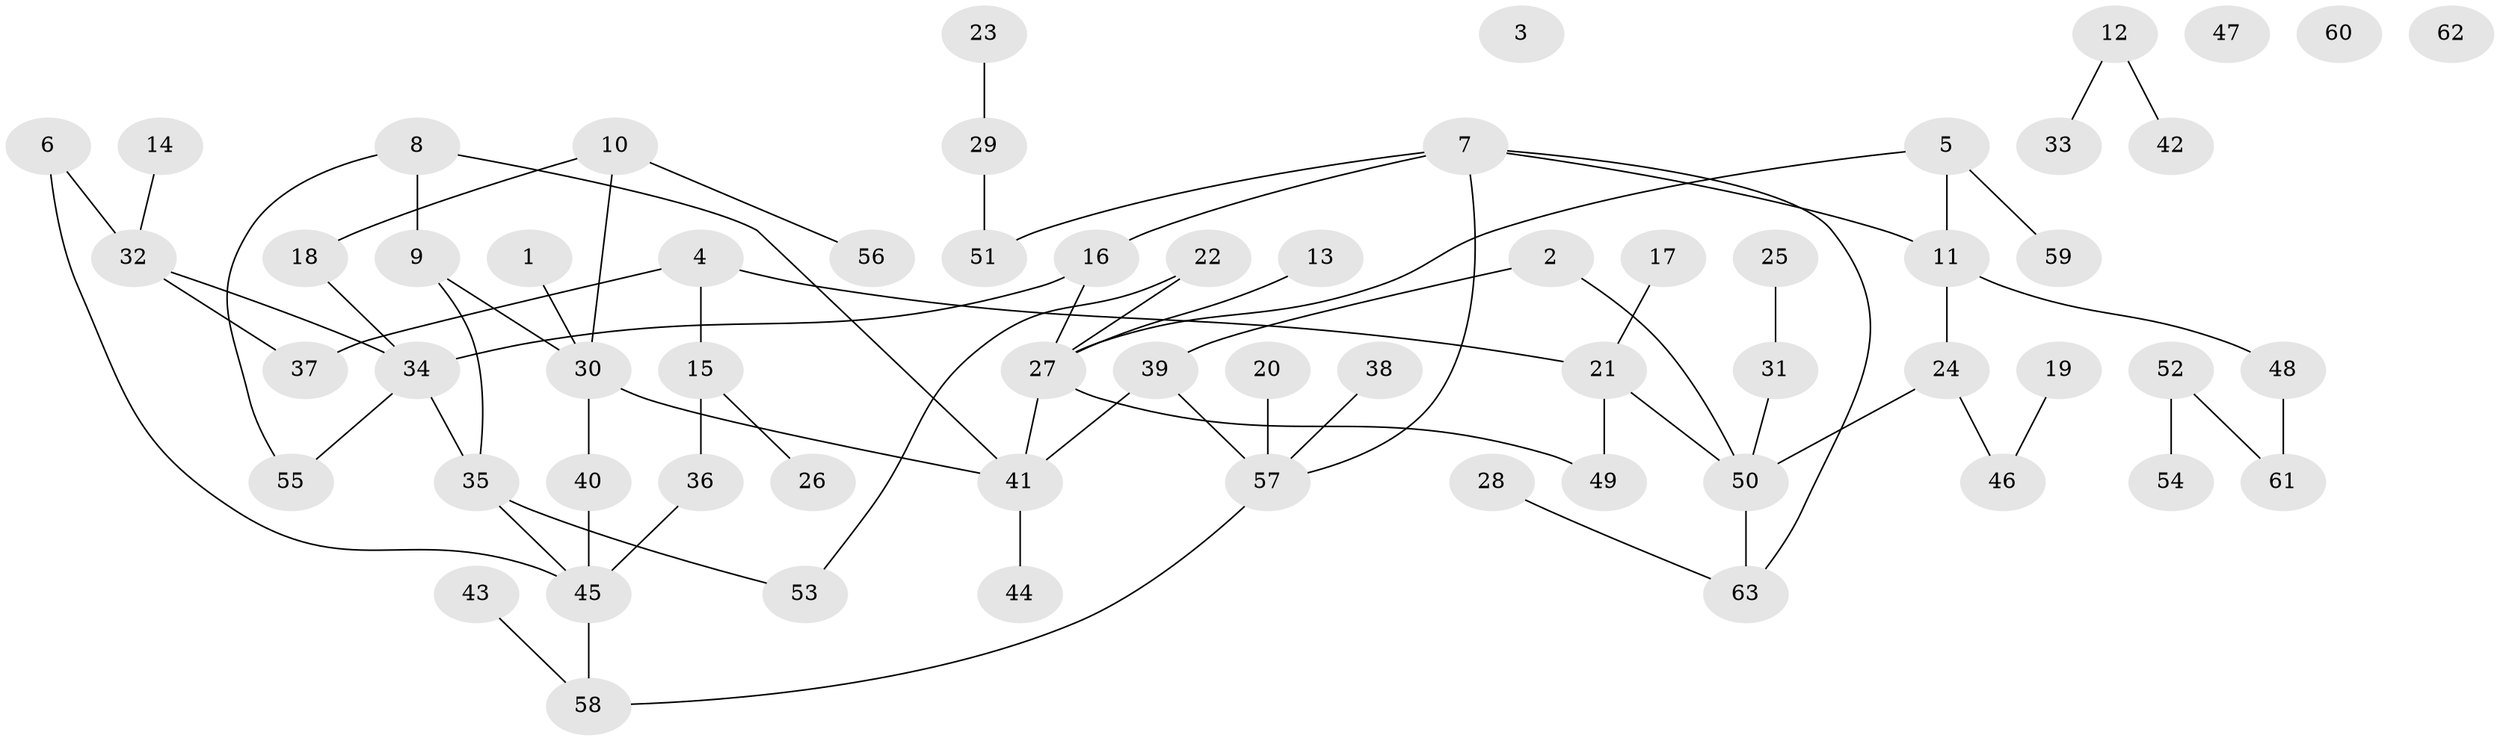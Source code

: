 // coarse degree distribution, {6: 0.03571428571428571, 5: 0.17857142857142858, 3: 0.10714285714285714, 2: 0.21428571428571427, 1: 0.39285714285714285, 7: 0.03571428571428571, 4: 0.03571428571428571}
// Generated by graph-tools (version 1.1) at 2025/35/03/04/25 23:35:49]
// undirected, 63 vertices, 72 edges
graph export_dot {
  node [color=gray90,style=filled];
  1;
  2;
  3;
  4;
  5;
  6;
  7;
  8;
  9;
  10;
  11;
  12;
  13;
  14;
  15;
  16;
  17;
  18;
  19;
  20;
  21;
  22;
  23;
  24;
  25;
  26;
  27;
  28;
  29;
  30;
  31;
  32;
  33;
  34;
  35;
  36;
  37;
  38;
  39;
  40;
  41;
  42;
  43;
  44;
  45;
  46;
  47;
  48;
  49;
  50;
  51;
  52;
  53;
  54;
  55;
  56;
  57;
  58;
  59;
  60;
  61;
  62;
  63;
  1 -- 30;
  2 -- 39;
  2 -- 50;
  4 -- 15;
  4 -- 21;
  4 -- 37;
  5 -- 11;
  5 -- 27;
  5 -- 59;
  6 -- 32;
  6 -- 45;
  7 -- 11;
  7 -- 16;
  7 -- 51;
  7 -- 57;
  7 -- 63;
  8 -- 9;
  8 -- 41;
  8 -- 55;
  9 -- 30;
  9 -- 35;
  10 -- 18;
  10 -- 30;
  10 -- 56;
  11 -- 24;
  11 -- 48;
  12 -- 33;
  12 -- 42;
  13 -- 27;
  14 -- 32;
  15 -- 26;
  15 -- 36;
  16 -- 27;
  16 -- 34;
  17 -- 21;
  18 -- 34;
  19 -- 46;
  20 -- 57;
  21 -- 49;
  21 -- 50;
  22 -- 27;
  22 -- 53;
  23 -- 29;
  24 -- 46;
  24 -- 50;
  25 -- 31;
  27 -- 41;
  27 -- 49;
  28 -- 63;
  29 -- 51;
  30 -- 40;
  30 -- 41;
  31 -- 50;
  32 -- 34;
  32 -- 37;
  34 -- 35;
  34 -- 55;
  35 -- 45;
  35 -- 53;
  36 -- 45;
  38 -- 57;
  39 -- 41;
  39 -- 57;
  40 -- 45;
  41 -- 44;
  43 -- 58;
  45 -- 58;
  48 -- 61;
  50 -- 63;
  52 -- 54;
  52 -- 61;
  57 -- 58;
}
